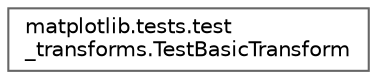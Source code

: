 digraph "Graphical Class Hierarchy"
{
 // LATEX_PDF_SIZE
  bgcolor="transparent";
  edge [fontname=Helvetica,fontsize=10,labelfontname=Helvetica,labelfontsize=10];
  node [fontname=Helvetica,fontsize=10,shape=box,height=0.2,width=0.4];
  rankdir="LR";
  Node0 [id="Node000000",label="matplotlib.tests.test\l_transforms.TestBasicTransform",height=0.2,width=0.4,color="grey40", fillcolor="white", style="filled",URL="$d4/d16/classmatplotlib_1_1tests_1_1test__transforms_1_1TestBasicTransform.html",tooltip=" "];
}
